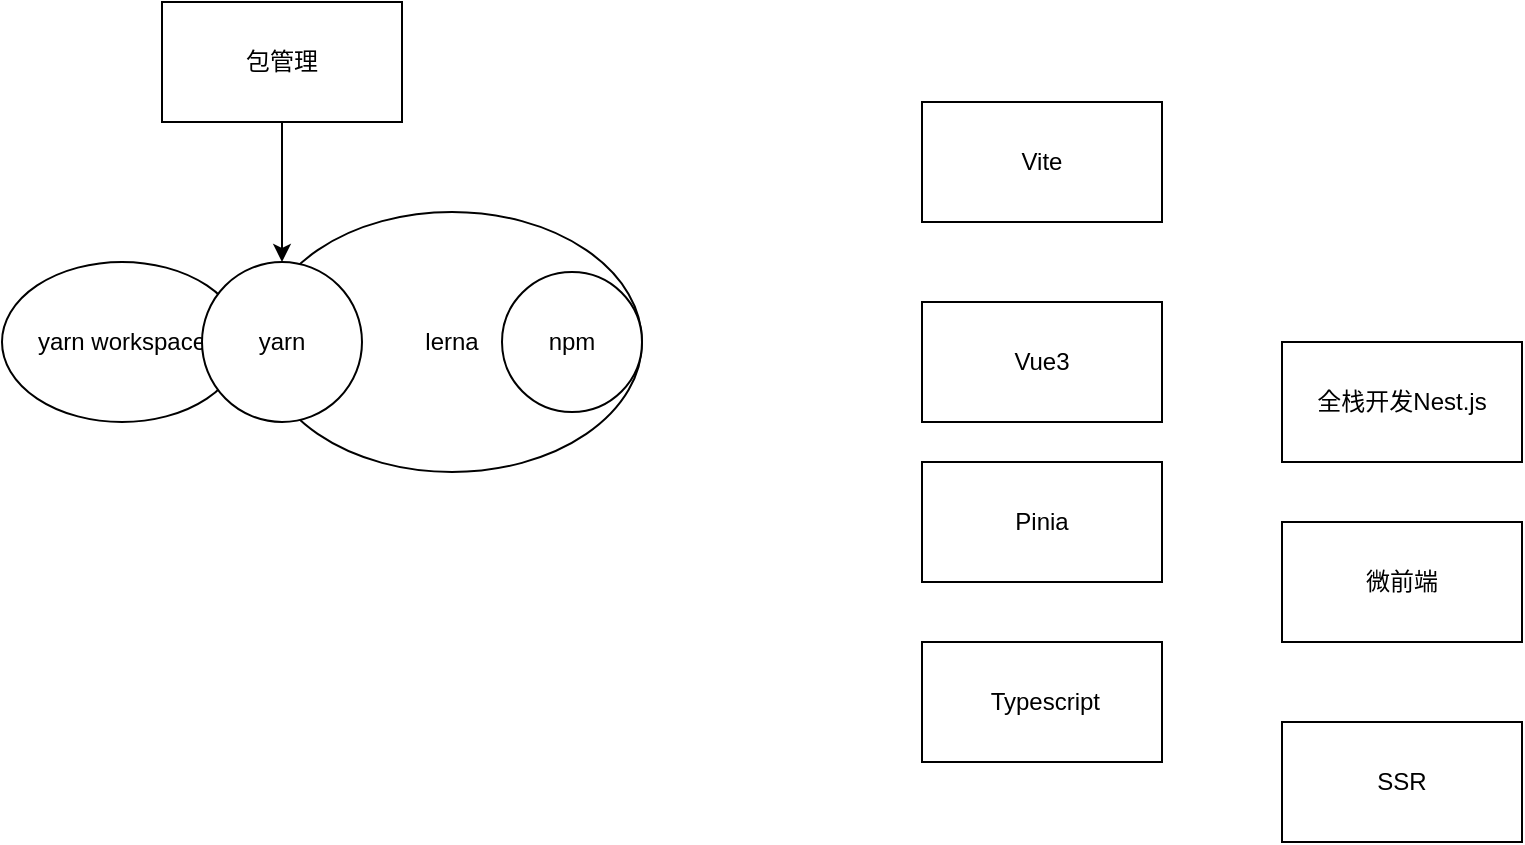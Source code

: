 <mxfile>
    <diagram id="1ugcnkE3zrQoAXMbFa_K" name="Page-1">
        <mxGraphModel dx="978" dy="697" grid="1" gridSize="10" guides="1" tooltips="1" connect="1" arrows="1" fold="1" page="1" pageScale="1" pageWidth="827" pageHeight="1169" math="0" shadow="0">
            <root>
                <mxCell id="0"/>
                <mxCell id="1" parent="0"/>
                <mxCell id="17" value="lerna&lt;br&gt;" style="ellipse;whiteSpace=wrap;html=1;" vertex="1" parent="1">
                    <mxGeometry x="170" y="155" width="190" height="130" as="geometry"/>
                </mxCell>
                <mxCell id="2" value="Vue3" style="whiteSpace=wrap;html=1;" parent="1" vertex="1">
                    <mxGeometry x="500" y="200" width="120" height="60" as="geometry"/>
                </mxCell>
                <mxCell id="3" value="SSR&lt;br&gt;" style="whiteSpace=wrap;html=1;" parent="1" vertex="1">
                    <mxGeometry x="680" y="410" width="120" height="60" as="geometry"/>
                </mxCell>
                <mxCell id="4" value="微前端" style="whiteSpace=wrap;html=1;" parent="1" vertex="1">
                    <mxGeometry x="680" y="310" width="120" height="60" as="geometry"/>
                </mxCell>
                <mxCell id="20" style="edgeStyle=none;html=1;" edge="1" parent="1" source="7" target="19">
                    <mxGeometry relative="1" as="geometry"/>
                </mxCell>
                <mxCell id="7" value="包管理&lt;br&gt;" style="whiteSpace=wrap;html=1;" parent="1" vertex="1">
                    <mxGeometry x="120" y="50" width="120" height="60" as="geometry"/>
                </mxCell>
                <mxCell id="10" value="Vite" style="whiteSpace=wrap;html=1;" parent="1" vertex="1">
                    <mxGeometry x="500" y="100" width="120" height="60" as="geometry"/>
                </mxCell>
                <mxCell id="11" value="Pinia" style="whiteSpace=wrap;html=1;" parent="1" vertex="1">
                    <mxGeometry x="500" y="280" width="120" height="60" as="geometry"/>
                </mxCell>
                <mxCell id="12" value="&amp;nbsp;Typescript" style="whiteSpace=wrap;html=1;" parent="1" vertex="1">
                    <mxGeometry x="500" y="370" width="120" height="60" as="geometry"/>
                </mxCell>
                <mxCell id="13" value="全栈开发Nest.js" style="whiteSpace=wrap;html=1;" parent="1" vertex="1">
                    <mxGeometry x="680" y="220" width="120" height="60" as="geometry"/>
                </mxCell>
                <mxCell id="14" value="yarn workspace" style="ellipse;whiteSpace=wrap;html=1;" vertex="1" parent="1">
                    <mxGeometry x="40" y="180" width="120" height="80" as="geometry"/>
                </mxCell>
                <mxCell id="18" value="npm" style="ellipse;whiteSpace=wrap;html=1;aspect=fixed;" vertex="1" parent="1">
                    <mxGeometry x="290" y="185" width="70" height="70" as="geometry"/>
                </mxCell>
                <mxCell id="19" value="yarn&lt;br&gt;" style="ellipse;whiteSpace=wrap;html=1;aspect=fixed;" vertex="1" parent="1">
                    <mxGeometry x="140" y="180" width="80" height="80" as="geometry"/>
                </mxCell>
            </root>
        </mxGraphModel>
    </diagram>
</mxfile>